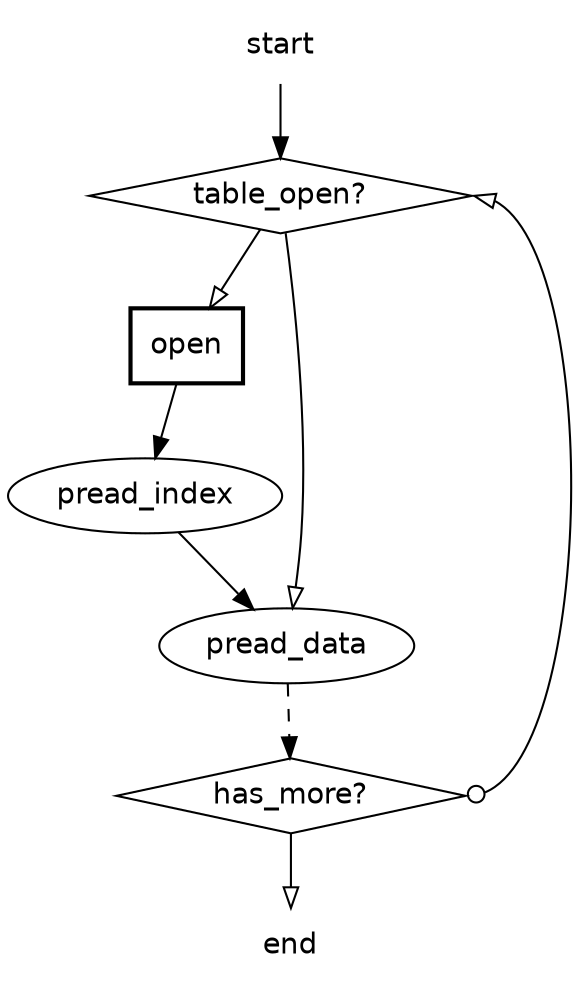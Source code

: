 digraph SCGraph {
  graph [fontname="helvetica"];
  node  [fontname="helvetica"];
  edge  [fontname="helvetica"];
  start [shape=plaintext];
  start -> table_open;
  end [shape=plaintext];
  table_open [shape=diamond,label="table_open?"];
  table_open -> open [arrowhead=empty];
  table_open -> pread_data [arrowhead=empty];
  pread_data -> has_more [style=dashed];
  has_more [shape=diamond,label="has_more?"];
  has_more:e -> table_open:e [arrowhead=empty,dir=both,arrowtail=odot];
  has_more -> end [arrowhead=empty];
  open [shape=box,style=bold];
  open -> pread_index;
  pread_index -> pread_data;
}

